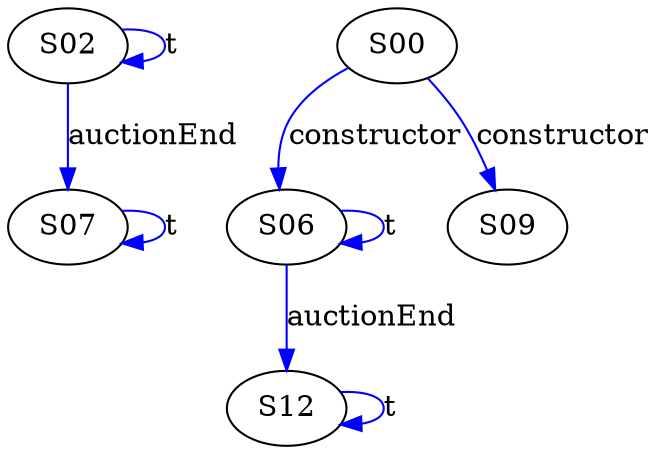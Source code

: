 digraph {

S07->S07 [label="t", style="", color="blue"]
S12->S12 [label="t", style="", color="blue"]
S06->S06 [label="t", style="", color="blue"]
S02->S02 [label="t", style="", color="blue"]
S02->S07 [label="auctionEnd", style="", color="blue"]
S06->S12 [label="auctionEnd", style="", color="blue"]
S00->S06 [label="constructor", style="", color="blue"]
S00->S09 [label="constructor", style="", color="blue"]
}
